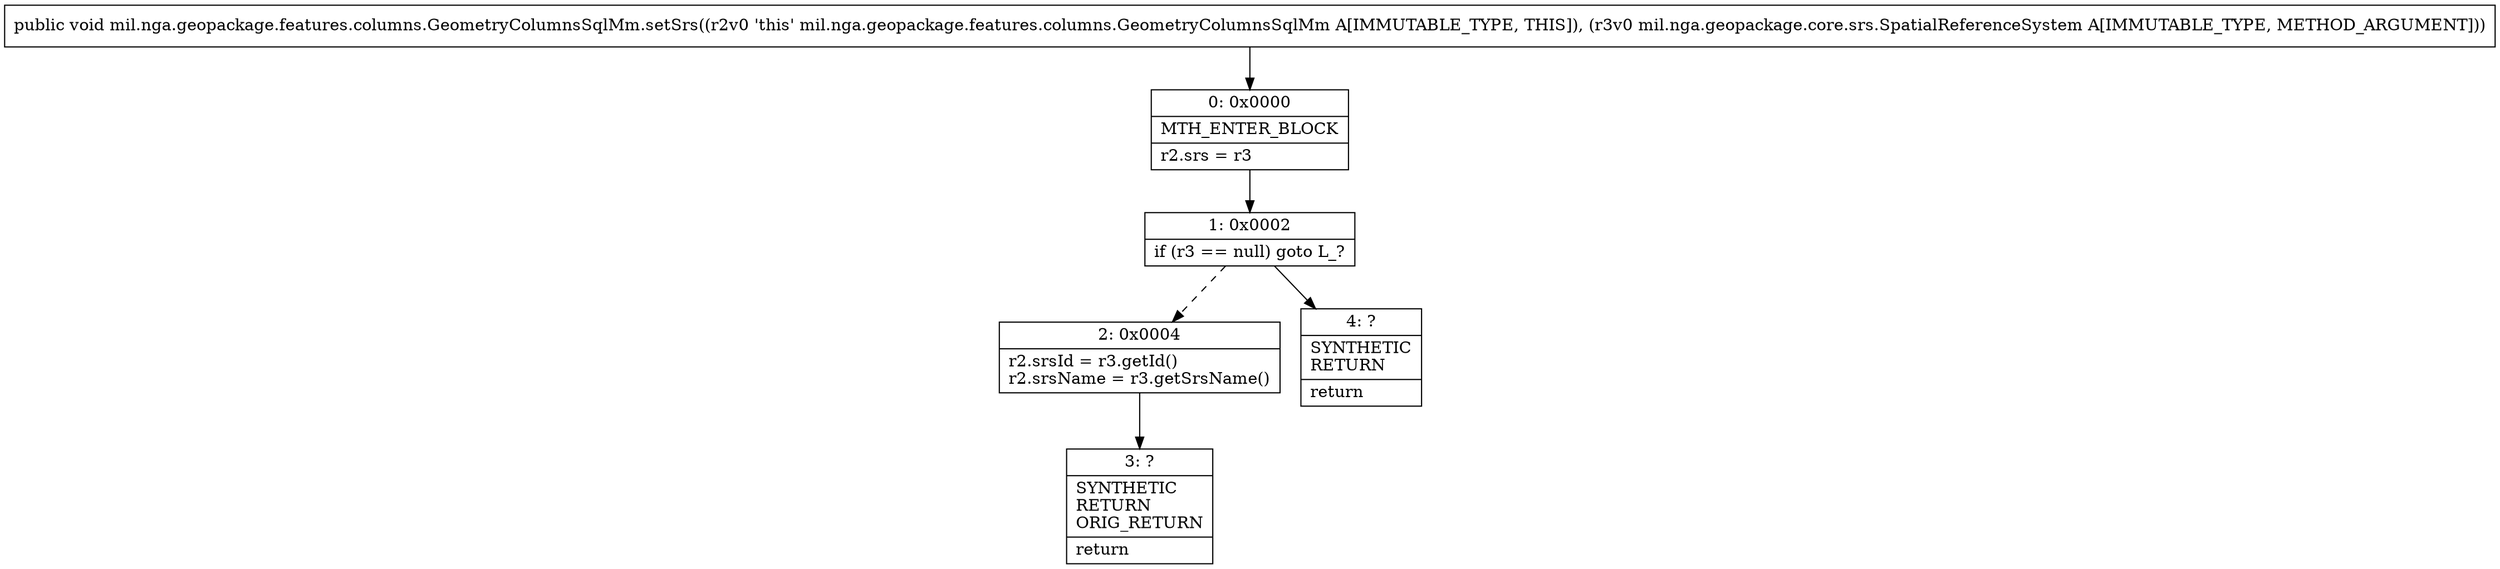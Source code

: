 digraph "CFG formil.nga.geopackage.features.columns.GeometryColumnsSqlMm.setSrs(Lmil\/nga\/geopackage\/core\/srs\/SpatialReferenceSystem;)V" {
Node_0 [shape=record,label="{0\:\ 0x0000|MTH_ENTER_BLOCK\l|r2.srs = r3\l}"];
Node_1 [shape=record,label="{1\:\ 0x0002|if (r3 == null) goto L_?\l}"];
Node_2 [shape=record,label="{2\:\ 0x0004|r2.srsId = r3.getId()\lr2.srsName = r3.getSrsName()\l}"];
Node_3 [shape=record,label="{3\:\ ?|SYNTHETIC\lRETURN\lORIG_RETURN\l|return\l}"];
Node_4 [shape=record,label="{4\:\ ?|SYNTHETIC\lRETURN\l|return\l}"];
MethodNode[shape=record,label="{public void mil.nga.geopackage.features.columns.GeometryColumnsSqlMm.setSrs((r2v0 'this' mil.nga.geopackage.features.columns.GeometryColumnsSqlMm A[IMMUTABLE_TYPE, THIS]), (r3v0 mil.nga.geopackage.core.srs.SpatialReferenceSystem A[IMMUTABLE_TYPE, METHOD_ARGUMENT])) }"];
MethodNode -> Node_0;
Node_0 -> Node_1;
Node_1 -> Node_2[style=dashed];
Node_1 -> Node_4;
Node_2 -> Node_3;
}

